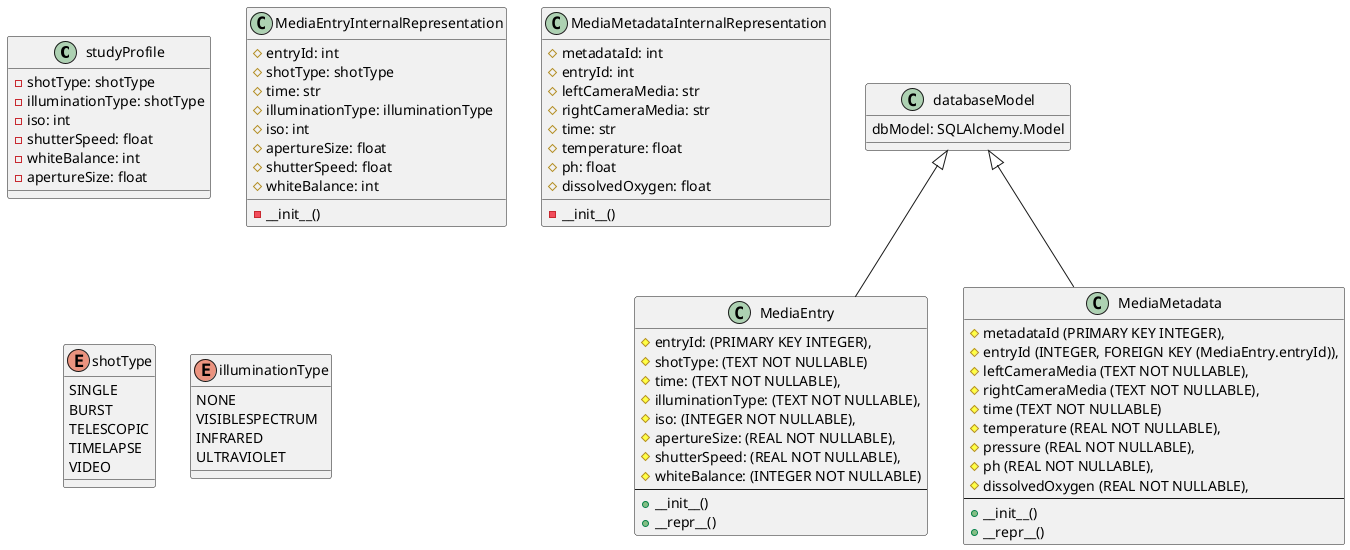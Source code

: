 @startuml
Class studyProfile {
     - shotType: shotType
     - illuminationType: shotType
     - iso: int
     - shutterSpeed: float
     - whiteBalance: int
     - apertureSize: float
}
class databaseModel {
   dbModel: SQLAlchemy.Model	
}
class MediaEntry {
# entryId: (PRIMARY KEY INTEGER),
# shotType: (TEXT NOT NULLABLE)
# time: (TEXT NOT NULLABLE),
# illuminationType: (TEXT NOT NULLABLE),
# iso: (INTEGER NOT NULLABLE),
# apertureSize: (REAL NOT NULLABLE),
# shutterSpeed: (REAL NOT NULLABLE),
# whiteBalance: (INTEGER NOT NULLABLE)
--
+ __init__()
+ __repr__()
}
class MediaEntryInternalRepresentation {
	# entryId: int
	# shotType: shotType
	# time: str
	# illuminationType: illuminationType
	# iso: int
	# apertureSize: float
	# shutterSpeed: float
	# whiteBalance: int
	__
	- __init__()
}
class MediaMetadata {
# metadataId (PRIMARY KEY INTEGER),
# entryId (INTEGER, FOREIGN KEY (MediaEntry.entryId)),
# leftCameraMedia (TEXT NOT NULLABLE),
# rightCameraMedia (TEXT NOT NULLABLE),
# time (TEXT NOT NULLABLE)
# temperature (REAL NOT NULLABLE),
# pressure (REAL NOT NULLABLE),
# ph (REAL NOT NULLABLE),
# dissolvedOxygen (REAL NOT NULLABLE),
--
+ __init__()
+ __repr__()
}
class MediaMetadataInternalRepresentation {
	# metadataId: int
	# entryId: int
	# leftCameraMedia: str
	# rightCameraMedia: str
	# time: str
	# temperature: float
	# ph: float
	# dissolvedOxygen: float
	__
	- __init__()
}
enum shotType {
     SINGLE
     BURST
     TELESCOPIC
     TIMELAPSE
     VIDEO
}
enum illuminationType {
     NONE
     VISIBLESPECTRUM
     INFRARED
     ULTRAVIOLET
}
databaseModel <|-- MediaEntry
databaseModel <|-- MediaMetadata
@enduml
